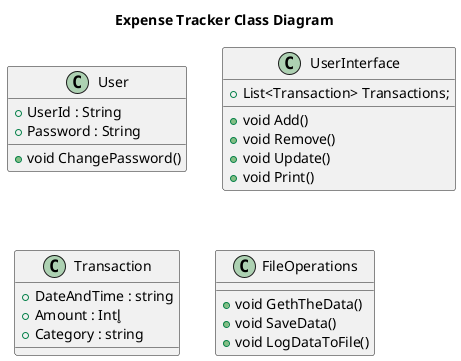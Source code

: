 @startuml Expense Tracker
title Expense Tracker Class Diagram
class User {
    +UserId : String
    +Password : String
    +void ChangePassword()
}
class UserInterface
{
    +List<Transaction> Transactions;
    +void Add()
    +void Remove()
    +void Update()
    +void Print()
}
class Transaction {
    +DateAndTime : string
    +Amount : Intl̥
    +Category : string
}
class FileOperations
{
    +void GethTheData()
    +void SaveData()
    +void LogDataToFile()
}
@enduml